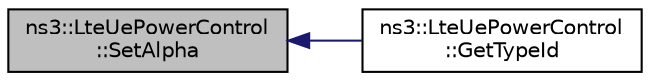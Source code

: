 digraph "ns3::LteUePowerControl::SetAlpha"
{
  edge [fontname="Helvetica",fontsize="10",labelfontname="Helvetica",labelfontsize="10"];
  node [fontname="Helvetica",fontsize="10",shape=record];
  rankdir="LR";
  Node1 [label="ns3::LteUePowerControl\l::SetAlpha",height=0.2,width=0.4,color="black", fillcolor="grey75", style="filled", fontcolor="black"];
  Node1 -> Node2 [dir="back",color="midnightblue",fontsize="10",style="solid"];
  Node2 [label="ns3::LteUePowerControl\l::GetTypeId",height=0.2,width=0.4,color="black", fillcolor="white", style="filled",URL="$db/d99/classns3_1_1LteUePowerControl.html#af1e5b1f2309616cbebfb381bcd3d1689"];
}
